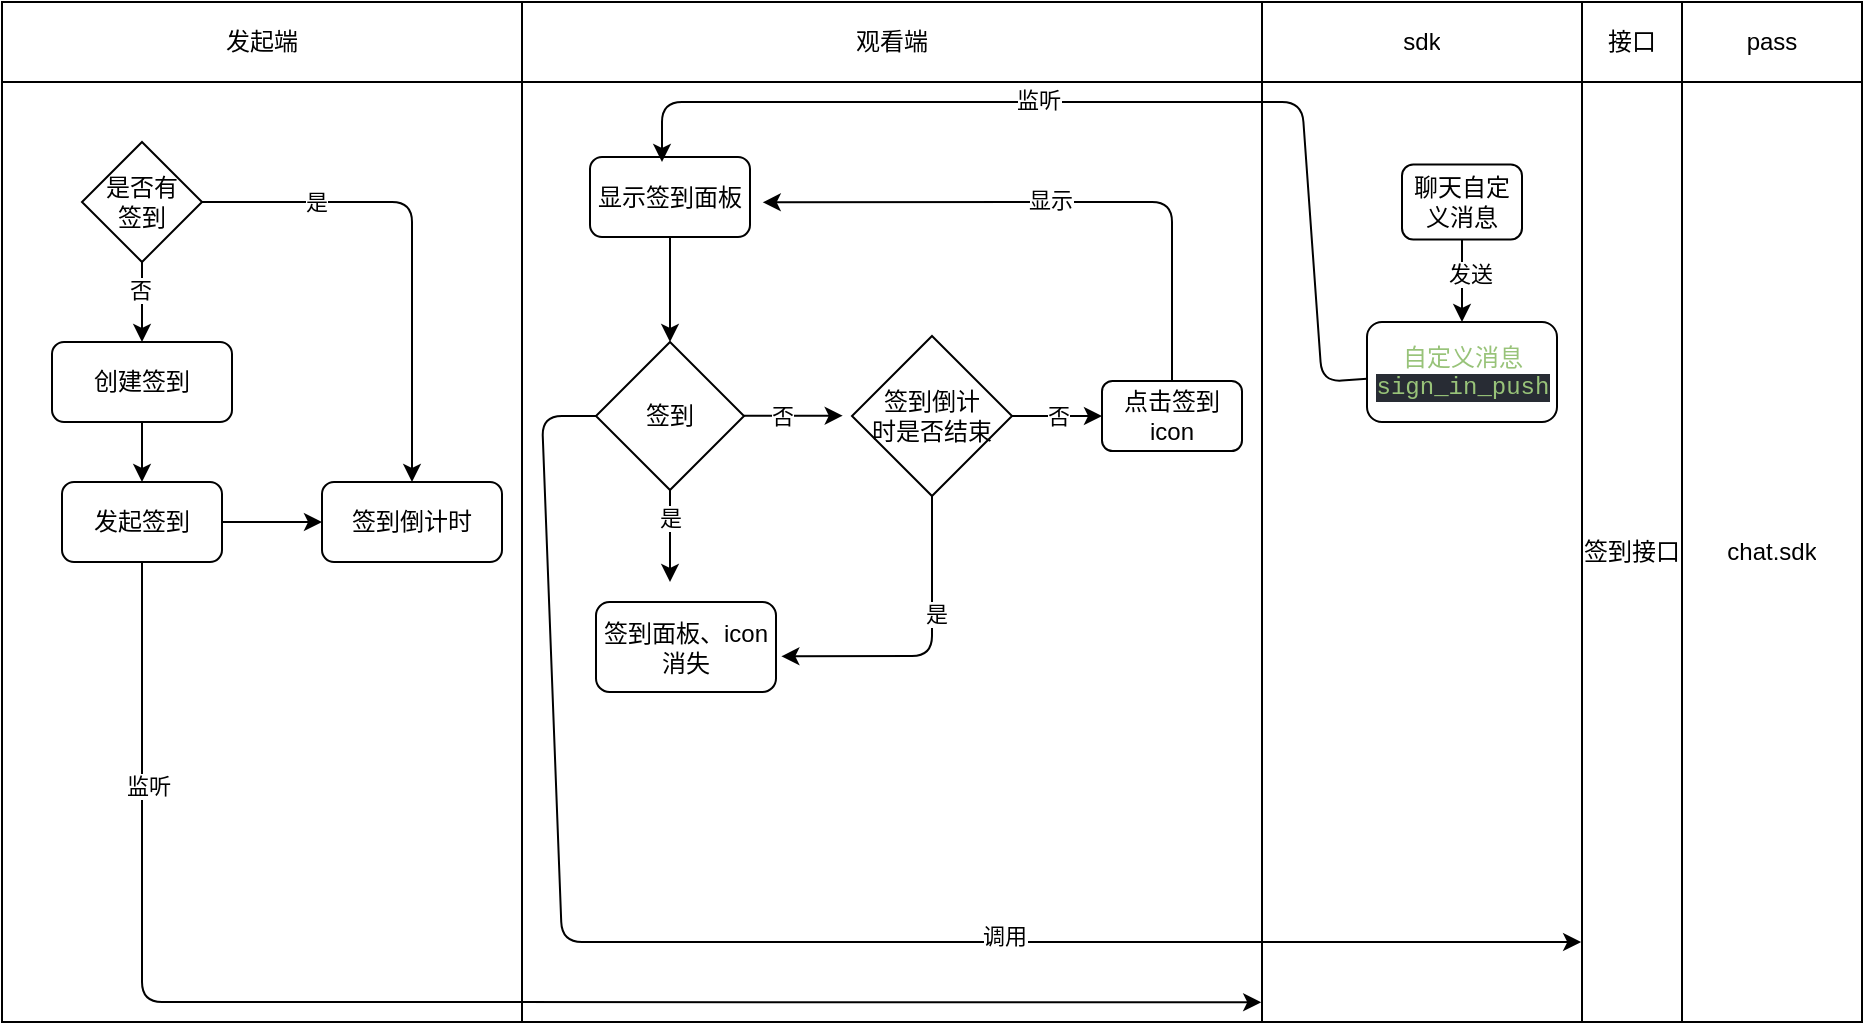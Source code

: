 <mxfile>
    <diagram id="A61v-rfDFG9SlIcPmabe" name="第 1 页">
        <mxGraphModel dx="693" dy="529" grid="1" gridSize="10" guides="1" tooltips="1" connect="1" arrows="1" fold="1" page="1" pageScale="1" pageWidth="827" pageHeight="1169" math="0" shadow="0">
            <root>
                <mxCell id="0"/>
                <mxCell id="1" parent="0"/>
                <mxCell id="145" value="" style="shape=table;startSize=0;container=1;collapsible=0;childLayout=tableLayout;" vertex="1" parent="1">
                    <mxGeometry x="40" y="40" width="930" height="510" as="geometry"/>
                </mxCell>
                <mxCell id="146" value="" style="shape=partialRectangle;collapsible=0;dropTarget=0;pointerEvents=0;fillColor=none;top=0;left=0;bottom=0;right=0;points=[[0,0.5],[1,0.5]];portConstraint=eastwest;" vertex="1" parent="145">
                    <mxGeometry width="930" height="40" as="geometry"/>
                </mxCell>
                <mxCell id="147" value="发起端" style="shape=partialRectangle;html=1;whiteSpace=wrap;connectable=0;overflow=hidden;fillColor=none;top=0;left=0;bottom=0;right=0;pointerEvents=1;" vertex="1" parent="146">
                    <mxGeometry width="260" height="40" as="geometry">
                        <mxRectangle width="260" height="40" as="alternateBounds"/>
                    </mxGeometry>
                </mxCell>
                <mxCell id="148" value="观看端" style="shape=partialRectangle;html=1;whiteSpace=wrap;connectable=0;overflow=hidden;fillColor=none;top=0;left=0;bottom=0;right=0;pointerEvents=1;" vertex="1" parent="146">
                    <mxGeometry x="260" width="370" height="40" as="geometry">
                        <mxRectangle width="370" height="40" as="alternateBounds"/>
                    </mxGeometry>
                </mxCell>
                <mxCell id="149" value="sdk" style="shape=partialRectangle;html=1;whiteSpace=wrap;connectable=0;overflow=hidden;fillColor=none;top=0;left=0;bottom=0;right=0;pointerEvents=1;" vertex="1" parent="146">
                    <mxGeometry x="630" width="160" height="40" as="geometry">
                        <mxRectangle width="160" height="40" as="alternateBounds"/>
                    </mxGeometry>
                </mxCell>
                <mxCell id="150" value="接口" style="shape=partialRectangle;html=1;whiteSpace=wrap;connectable=0;overflow=hidden;fillColor=none;top=0;left=0;bottom=0;right=0;pointerEvents=1;" vertex="1" parent="146">
                    <mxGeometry x="790" width="50" height="40" as="geometry">
                        <mxRectangle width="50" height="40" as="alternateBounds"/>
                    </mxGeometry>
                </mxCell>
                <mxCell id="151" value="pass" style="shape=partialRectangle;html=1;whiteSpace=wrap;connectable=0;overflow=hidden;fillColor=none;top=0;left=0;bottom=0;right=0;pointerEvents=1;" vertex="1" parent="146">
                    <mxGeometry x="840" width="90" height="40" as="geometry">
                        <mxRectangle width="90" height="40" as="alternateBounds"/>
                    </mxGeometry>
                </mxCell>
                <mxCell id="152" value="" style="shape=partialRectangle;collapsible=0;dropTarget=0;pointerEvents=0;fillColor=none;top=0;left=0;bottom=0;right=0;points=[[0,0.5],[1,0.5]];portConstraint=eastwest;" vertex="1" parent="145">
                    <mxGeometry y="40" width="930" height="470" as="geometry"/>
                </mxCell>
                <mxCell id="153" value="" style="shape=partialRectangle;html=1;whiteSpace=wrap;connectable=0;overflow=hidden;fillColor=none;top=0;left=0;bottom=0;right=0;pointerEvents=1;" vertex="1" parent="152">
                    <mxGeometry width="260" height="470" as="geometry">
                        <mxRectangle width="260" height="470" as="alternateBounds"/>
                    </mxGeometry>
                </mxCell>
                <mxCell id="154" value="" style="shape=partialRectangle;html=1;whiteSpace=wrap;connectable=0;overflow=hidden;fillColor=none;top=0;left=0;bottom=0;right=0;pointerEvents=1;" vertex="1" parent="152">
                    <mxGeometry x="260" width="370" height="470" as="geometry">
                        <mxRectangle width="370" height="470" as="alternateBounds"/>
                    </mxGeometry>
                </mxCell>
                <mxCell id="155" value="" style="shape=partialRectangle;html=1;whiteSpace=wrap;connectable=0;overflow=hidden;fillColor=none;top=0;left=0;bottom=0;right=0;pointerEvents=1;" vertex="1" parent="152">
                    <mxGeometry x="630" width="160" height="470" as="geometry">
                        <mxRectangle width="160" height="470" as="alternateBounds"/>
                    </mxGeometry>
                </mxCell>
                <mxCell id="156" value="签到接口" style="shape=partialRectangle;html=1;whiteSpace=wrap;connectable=0;overflow=hidden;fillColor=none;top=0;left=0;bottom=0;right=0;pointerEvents=1;" vertex="1" parent="152">
                    <mxGeometry x="790" width="50" height="470" as="geometry">
                        <mxRectangle width="50" height="470" as="alternateBounds"/>
                    </mxGeometry>
                </mxCell>
                <mxCell id="157" value="chat.sdk" style="shape=partialRectangle;html=1;whiteSpace=wrap;connectable=0;overflow=hidden;fillColor=none;top=0;left=0;bottom=0;right=0;pointerEvents=1;" vertex="1" parent="152">
                    <mxGeometry x="840" width="90" height="470" as="geometry">
                        <mxRectangle width="90" height="470" as="alternateBounds"/>
                    </mxGeometry>
                </mxCell>
                <mxCell id="164" value="" style="edgeStyle=none;html=1;" edge="1" parent="1" source="158">
                    <mxGeometry relative="1" as="geometry">
                        <mxPoint x="110" y="280" as="targetPoint"/>
                    </mxGeometry>
                </mxCell>
                <mxCell id="158" value="创建签到" style="rounded=1;whiteSpace=wrap;html=1;" vertex="1" parent="1">
                    <mxGeometry x="65" y="210" width="90" height="40" as="geometry"/>
                </mxCell>
                <mxCell id="161" value="是" style="edgeStyle=none;html=1;entryX=0.5;entryY=0;entryDx=0;entryDy=0;" edge="1" parent="1" source="160" target="167">
                    <mxGeometry x="-0.54" relative="1" as="geometry">
                        <mxPoint x="190" y="140" as="targetPoint"/>
                        <Array as="points">
                            <mxPoint x="245" y="140"/>
                        </Array>
                        <mxPoint as="offset"/>
                    </mxGeometry>
                </mxCell>
                <mxCell id="162" value="" style="edgeStyle=none;html=1;" edge="1" parent="1" source="160" target="158">
                    <mxGeometry relative="1" as="geometry"/>
                </mxCell>
                <mxCell id="163" value="否" style="edgeLabel;html=1;align=center;verticalAlign=middle;resizable=0;points=[];" vertex="1" connectable="0" parent="162">
                    <mxGeometry x="-0.333" y="-1" relative="1" as="geometry">
                        <mxPoint as="offset"/>
                    </mxGeometry>
                </mxCell>
                <mxCell id="160" value="是否有&lt;br&gt;签到" style="rhombus;whiteSpace=wrap;html=1;" vertex="1" parent="1">
                    <mxGeometry x="80" y="110" width="60" height="60" as="geometry"/>
                </mxCell>
                <mxCell id="166" value="" style="edgeStyle=none;html=1;" edge="1" parent="1" source="165">
                    <mxGeometry relative="1" as="geometry">
                        <mxPoint x="200" y="300" as="targetPoint"/>
                    </mxGeometry>
                </mxCell>
                <mxCell id="198" value="" style="edgeStyle=none;html=1;entryX=0.677;entryY=0.979;entryDx=0;entryDy=0;entryPerimeter=0;" edge="1" parent="1" source="165" target="152">
                    <mxGeometry relative="1" as="geometry">
                        <mxPoint x="110" y="400" as="targetPoint"/>
                        <Array as="points">
                            <mxPoint x="110" y="540"/>
                        </Array>
                    </mxGeometry>
                </mxCell>
                <mxCell id="201" value="监听" style="edgeLabel;html=1;align=center;verticalAlign=middle;resizable=0;points=[];" vertex="1" connectable="0" parent="198">
                    <mxGeometry x="-0.714" y="3" relative="1" as="geometry">
                        <mxPoint as="offset"/>
                    </mxGeometry>
                </mxCell>
                <mxCell id="165" value="发起签到" style="rounded=1;whiteSpace=wrap;html=1;" vertex="1" parent="1">
                    <mxGeometry x="70" y="280" width="80" height="40" as="geometry"/>
                </mxCell>
                <mxCell id="167" value="签到倒计时" style="rounded=1;whiteSpace=wrap;html=1;" vertex="1" parent="1">
                    <mxGeometry x="200" y="280" width="90" height="40" as="geometry"/>
                </mxCell>
                <mxCell id="192" value="" style="edgeStyle=none;html=1;entryX=0.419;entryY=0.611;entryDx=0;entryDy=0;entryPerimeter=0;" edge="1" parent="1" source="168" target="152">
                    <mxGeometry relative="1" as="geometry">
                        <mxPoint x="505" y="367" as="targetPoint"/>
                        <Array as="points">
                            <mxPoint x="505" y="367"/>
                        </Array>
                    </mxGeometry>
                </mxCell>
                <mxCell id="193" value="是" style="edgeLabel;html=1;align=center;verticalAlign=middle;resizable=0;points=[];" vertex="1" connectable="0" parent="192">
                    <mxGeometry x="-0.244" y="1" relative="1" as="geometry">
                        <mxPoint x="1" as="offset"/>
                    </mxGeometry>
                </mxCell>
                <mxCell id="194" value="否" style="edgeStyle=none;html=1;" edge="1" parent="1" source="168">
                    <mxGeometry relative="1" as="geometry">
                        <mxPoint x="590" y="247" as="targetPoint"/>
                    </mxGeometry>
                </mxCell>
                <mxCell id="168" value="签到倒计&lt;br&gt;时是否结束" style="rhombus;whiteSpace=wrap;html=1;" vertex="1" parent="1">
                    <mxGeometry x="465" y="207" width="80" height="80" as="geometry"/>
                </mxCell>
                <mxCell id="183" value="" style="edgeStyle=none;html=1;" edge="1" parent="1" source="173">
                    <mxGeometry relative="1" as="geometry">
                        <mxPoint x="374" y="210" as="targetPoint"/>
                    </mxGeometry>
                </mxCell>
                <mxCell id="173" value="显示签到面板" style="rounded=1;whiteSpace=wrap;html=1;" vertex="1" parent="1">
                    <mxGeometry x="334" y="117.5" width="80" height="40" as="geometry"/>
                </mxCell>
                <mxCell id="176" value="" style="edgeStyle=none;html=1;" edge="1" parent="1" source="175">
                    <mxGeometry relative="1" as="geometry">
                        <mxPoint x="770" y="200" as="targetPoint"/>
                    </mxGeometry>
                </mxCell>
                <mxCell id="178" value="发送" style="edgeLabel;html=1;align=center;verticalAlign=middle;resizable=0;points=[];" vertex="1" connectable="0" parent="176">
                    <mxGeometry x="-0.204" y="4" relative="1" as="geometry">
                        <mxPoint as="offset"/>
                    </mxGeometry>
                </mxCell>
                <mxCell id="175" value="聊天自定义消息" style="rounded=1;whiteSpace=wrap;html=1;" vertex="1" parent="1">
                    <mxGeometry x="740" y="121.25" width="60" height="37.5" as="geometry"/>
                </mxCell>
                <mxCell id="181" value="" style="edgeStyle=none;html=1;" edge="1" parent="1" source="177">
                    <mxGeometry relative="1" as="geometry">
                        <mxPoint x="370" y="120" as="targetPoint"/>
                        <Array as="points">
                            <mxPoint x="700" y="230"/>
                            <mxPoint x="690" y="90"/>
                            <mxPoint x="370" y="90"/>
                        </Array>
                    </mxGeometry>
                </mxCell>
                <mxCell id="182" value="监听" style="edgeLabel;html=1;align=center;verticalAlign=middle;resizable=0;points=[];" vertex="1" connectable="0" parent="181">
                    <mxGeometry x="0.152" y="-1" relative="1" as="geometry">
                        <mxPoint as="offset"/>
                    </mxGeometry>
                </mxCell>
                <mxCell id="177" value="&lt;font color=&quot;#98c379&quot;&gt;自定义消息&lt;br&gt;&lt;/font&gt;&lt;span style=&quot;color: rgb(152 , 195 , 121) ; font-family: &amp;#34;menlo&amp;#34; , &amp;#34;monaco&amp;#34; , &amp;#34;courier new&amp;#34; , monospace ; background-color: rgb(40 , 44 , 52)&quot;&gt;sign_in_push&lt;/span&gt;&lt;font color=&quot;#98c379&quot;&gt;&lt;br&gt;&lt;/font&gt;" style="rounded=1;whiteSpace=wrap;html=1;" vertex="1" parent="1">
                    <mxGeometry x="722.5" y="200" width="95" height="50" as="geometry"/>
                </mxCell>
                <mxCell id="185" value="" style="edgeStyle=none;html=1;entryX=0.452;entryY=0.355;entryDx=0;entryDy=0;entryPerimeter=0;" edge="1" parent="1" source="184" target="152">
                    <mxGeometry relative="1" as="geometry">
                        <mxPoint x="460" y="230" as="targetPoint"/>
                    </mxGeometry>
                </mxCell>
                <mxCell id="186" value="否" style="edgeLabel;html=1;align=center;verticalAlign=middle;resizable=0;points=[];" vertex="1" connectable="0" parent="185">
                    <mxGeometry x="-0.222" relative="1" as="geometry">
                        <mxPoint as="offset"/>
                    </mxGeometry>
                </mxCell>
                <mxCell id="187" value="" style="edgeStyle=none;html=1;" edge="1" parent="1" source="184">
                    <mxGeometry relative="1" as="geometry">
                        <mxPoint x="374" y="330" as="targetPoint"/>
                    </mxGeometry>
                </mxCell>
                <mxCell id="188" value="是" style="edgeLabel;html=1;align=center;verticalAlign=middle;resizable=0;points=[];" vertex="1" connectable="0" parent="187">
                    <mxGeometry x="-0.384" relative="1" as="geometry">
                        <mxPoint as="offset"/>
                    </mxGeometry>
                </mxCell>
                <mxCell id="199" value="" style="edgeStyle=none;html=1;entryX=0.849;entryY=0.915;entryDx=0;entryDy=0;entryPerimeter=0;" edge="1" parent="1" source="184" target="152">
                    <mxGeometry relative="1" as="geometry">
                        <Array as="points">
                            <mxPoint x="310" y="247"/>
                            <mxPoint x="320" y="510"/>
                            <mxPoint x="780" y="510"/>
                        </Array>
                    </mxGeometry>
                </mxCell>
                <mxCell id="200" value="调用" style="edgeLabel;html=1;align=center;verticalAlign=middle;resizable=0;points=[];" vertex="1" connectable="0" parent="199">
                    <mxGeometry x="0.278" y="3" relative="1" as="geometry">
                        <mxPoint as="offset"/>
                    </mxGeometry>
                </mxCell>
                <mxCell id="184" value="签到" style="rhombus;whiteSpace=wrap;html=1;" vertex="1" parent="1">
                    <mxGeometry x="337" y="210" width="74" height="74" as="geometry"/>
                </mxCell>
                <mxCell id="189" value="签到面板、icon消失" style="rounded=1;whiteSpace=wrap;html=1;" vertex="1" parent="1">
                    <mxGeometry x="337" y="340" width="90" height="45" as="geometry"/>
                </mxCell>
                <mxCell id="196" value="" style="edgeStyle=none;html=1;entryX=0.409;entryY=0.128;entryDx=0;entryDy=0;entryPerimeter=0;" edge="1" parent="1" source="195" target="152">
                    <mxGeometry relative="1" as="geometry">
                        <mxPoint x="625" y="149.5" as="targetPoint"/>
                        <Array as="points">
                            <mxPoint x="625" y="140"/>
                        </Array>
                    </mxGeometry>
                </mxCell>
                <mxCell id="197" value="显示" style="edgeLabel;html=1;align=center;verticalAlign=middle;resizable=0;points=[];" vertex="1" connectable="0" parent="196">
                    <mxGeometry x="0.022" y="-1" relative="1" as="geometry">
                        <mxPoint as="offset"/>
                    </mxGeometry>
                </mxCell>
                <mxCell id="195" value="点击签到icon" style="rounded=1;whiteSpace=wrap;html=1;" vertex="1" parent="1">
                    <mxGeometry x="590" y="229.5" width="70" height="35" as="geometry"/>
                </mxCell>
            </root>
        </mxGraphModel>
    </diagram>
</mxfile>